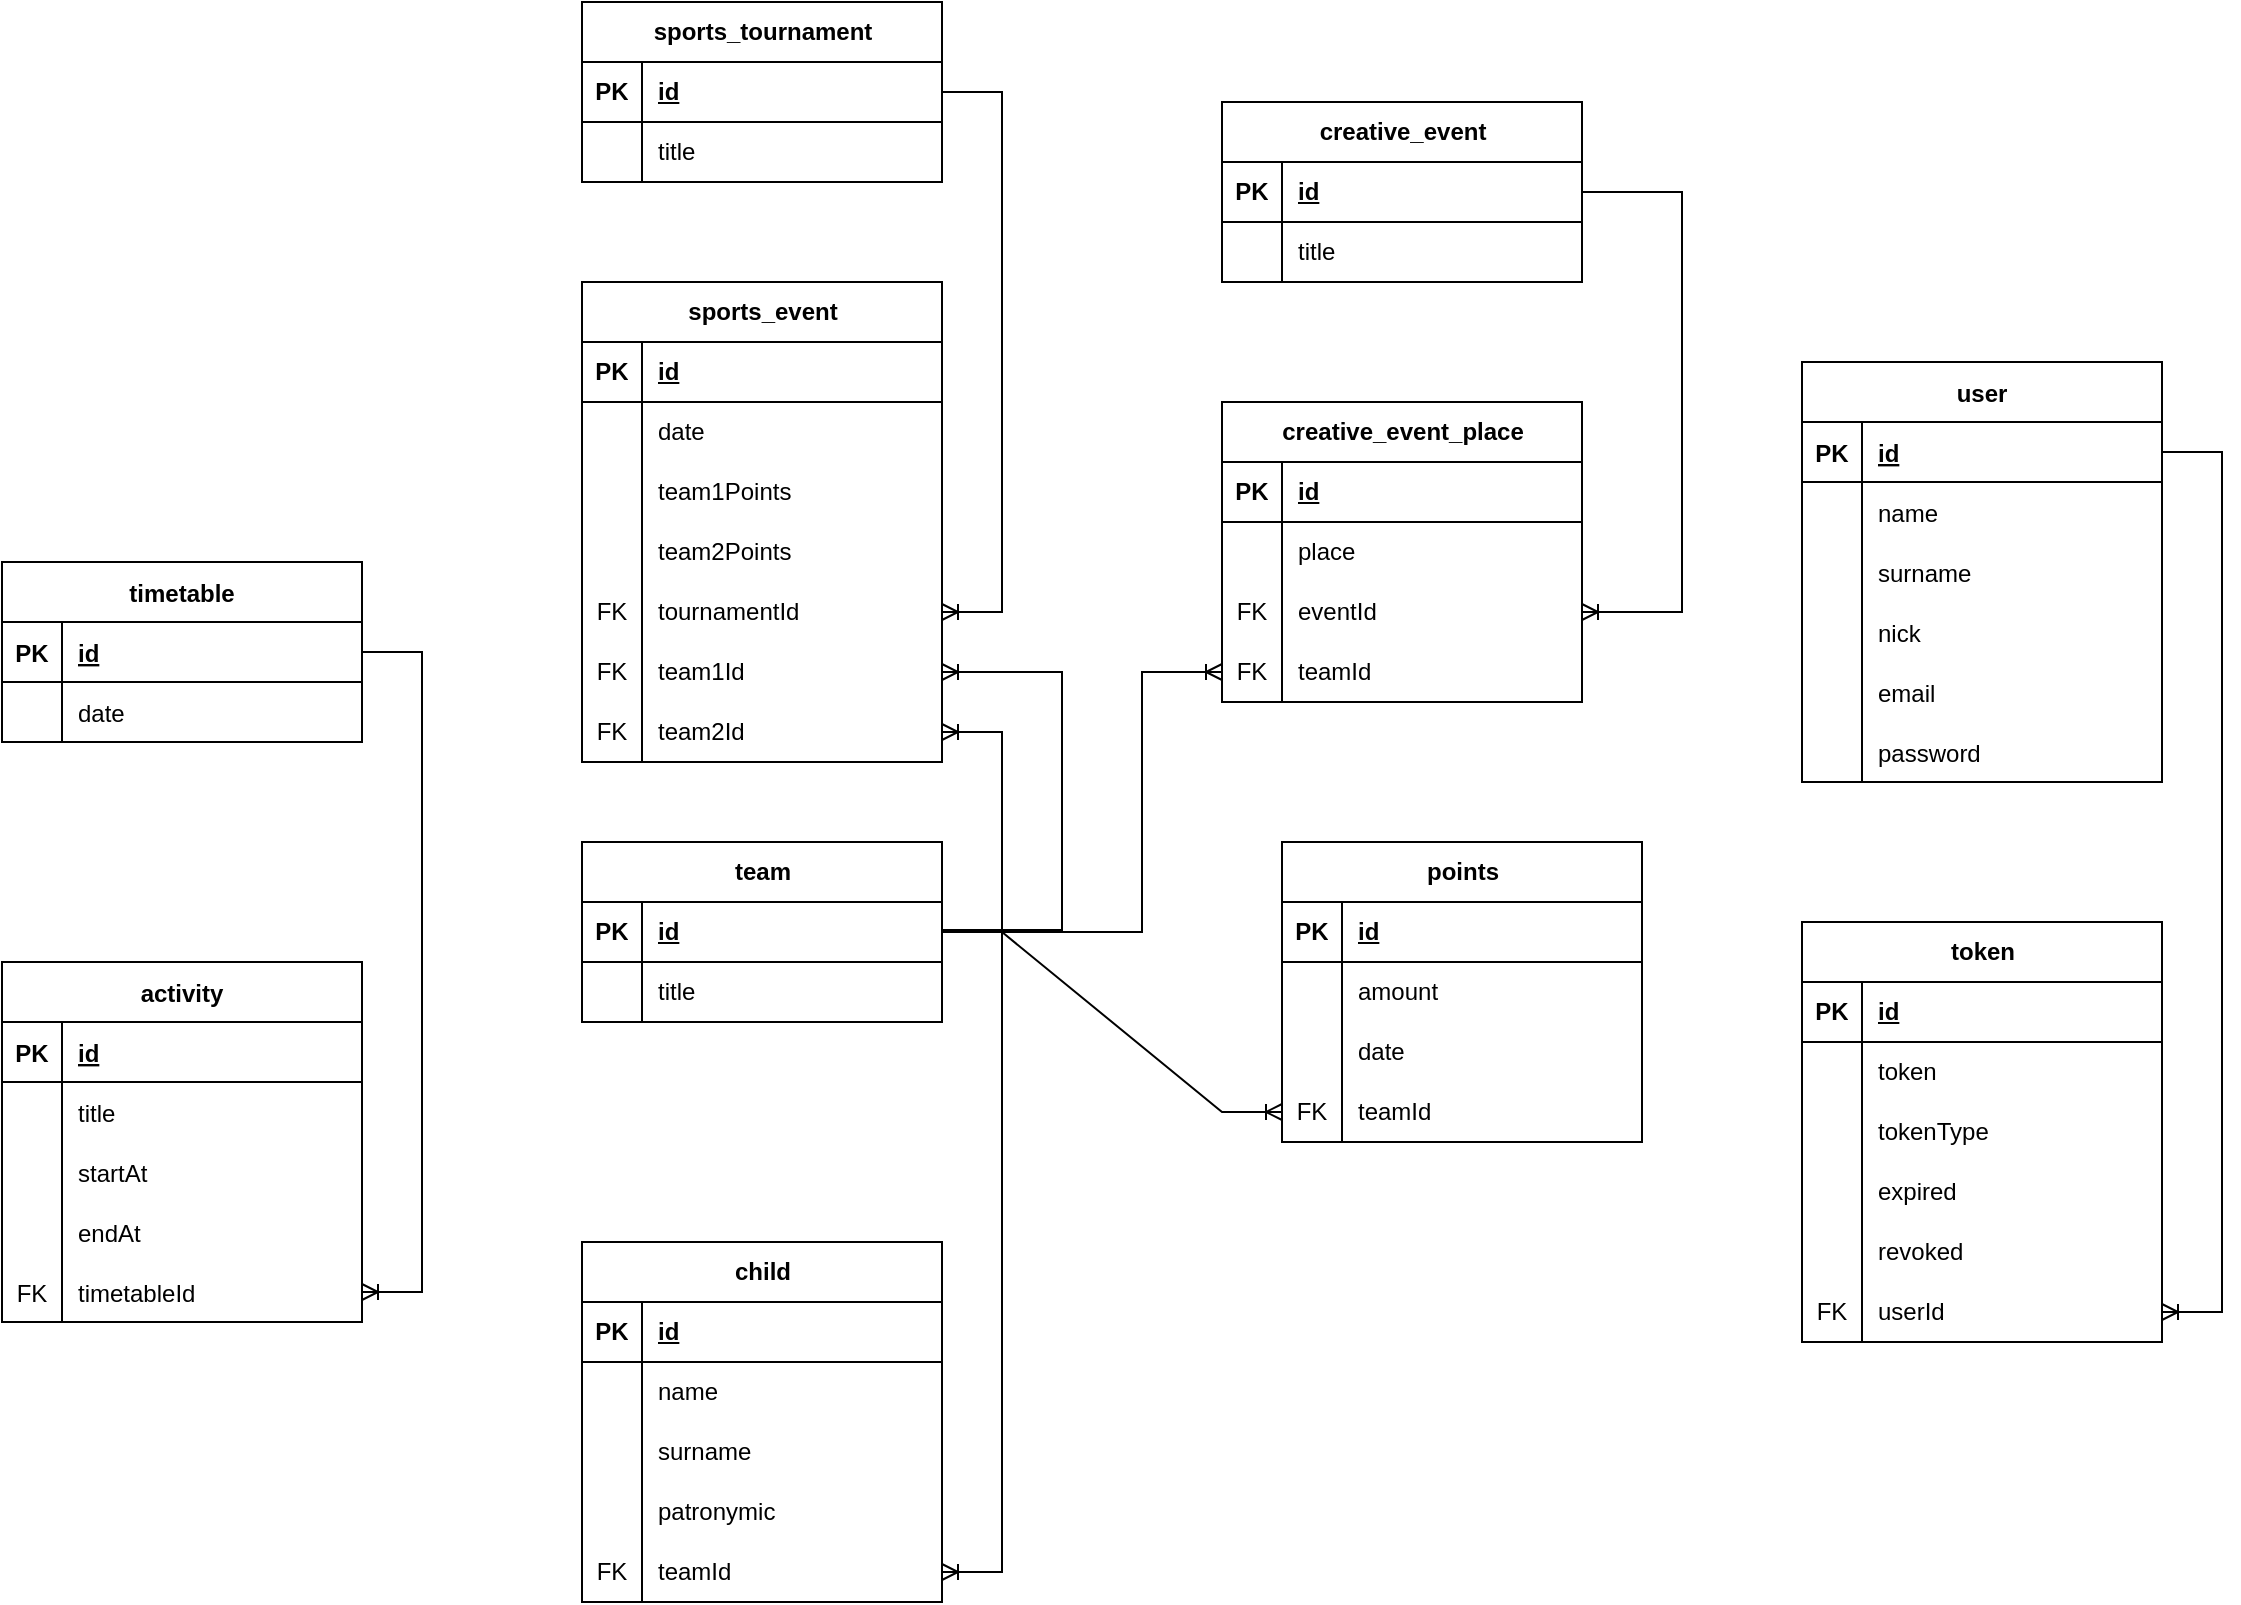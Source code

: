 <mxfile version="21.3.2" type="device">
  <diagram id="0ExHNWVUS_wDWCl89bjU" name="Страница 1">
    <mxGraphModel dx="842" dy="828" grid="0" gridSize="10" guides="1" tooltips="1" connect="1" arrows="1" fold="1" page="0" pageScale="1" pageWidth="827" pageHeight="1169" math="0" shadow="0">
      <root>
        <mxCell id="0" />
        <mxCell id="1" parent="0" />
        <mxCell id="kuHsHtAnMm13nHqgf8xJ-8" value="timetable" style="shape=table;startSize=30;container=1;collapsible=1;childLayout=tableLayout;fixedRows=1;rowLines=0;fontStyle=1;align=center;resizeLast=1;" parent="1" vertex="1">
          <mxGeometry x="350" y="100" width="180" height="90" as="geometry">
            <mxRectangle x="240" y="240" width="65" height="30" as="alternateBounds" />
          </mxGeometry>
        </mxCell>
        <mxCell id="kuHsHtAnMm13nHqgf8xJ-9" value="" style="shape=tableRow;horizontal=0;startSize=0;swimlaneHead=0;swimlaneBody=0;fillColor=none;collapsible=0;dropTarget=0;points=[[0,0.5],[1,0.5]];portConstraint=eastwest;top=0;left=0;right=0;bottom=1;" parent="kuHsHtAnMm13nHqgf8xJ-8" vertex="1">
          <mxGeometry y="30" width="180" height="30" as="geometry" />
        </mxCell>
        <mxCell id="kuHsHtAnMm13nHqgf8xJ-10" value="PK" style="shape=partialRectangle;connectable=0;fillColor=none;top=0;left=0;bottom=0;right=0;fontStyle=1;overflow=hidden;" parent="kuHsHtAnMm13nHqgf8xJ-9" vertex="1">
          <mxGeometry width="30" height="30" as="geometry">
            <mxRectangle width="30" height="30" as="alternateBounds" />
          </mxGeometry>
        </mxCell>
        <mxCell id="kuHsHtAnMm13nHqgf8xJ-11" value="id" style="shape=partialRectangle;connectable=0;fillColor=none;top=0;left=0;bottom=0;right=0;align=left;spacingLeft=6;fontStyle=5;overflow=hidden;" parent="kuHsHtAnMm13nHqgf8xJ-9" vertex="1">
          <mxGeometry x="30" width="150" height="30" as="geometry">
            <mxRectangle width="150" height="30" as="alternateBounds" />
          </mxGeometry>
        </mxCell>
        <mxCell id="kuHsHtAnMm13nHqgf8xJ-12" value="" style="shape=tableRow;horizontal=0;startSize=0;swimlaneHead=0;swimlaneBody=0;fillColor=none;collapsible=0;dropTarget=0;points=[[0,0.5],[1,0.5]];portConstraint=eastwest;top=0;left=0;right=0;bottom=0;" parent="kuHsHtAnMm13nHqgf8xJ-8" vertex="1">
          <mxGeometry y="60" width="180" height="30" as="geometry" />
        </mxCell>
        <mxCell id="kuHsHtAnMm13nHqgf8xJ-13" value="" style="shape=partialRectangle;connectable=0;fillColor=none;top=0;left=0;bottom=0;right=0;editable=1;overflow=hidden;" parent="kuHsHtAnMm13nHqgf8xJ-12" vertex="1">
          <mxGeometry width="30" height="30" as="geometry">
            <mxRectangle width="30" height="30" as="alternateBounds" />
          </mxGeometry>
        </mxCell>
        <mxCell id="kuHsHtAnMm13nHqgf8xJ-14" value="date" style="shape=partialRectangle;connectable=0;fillColor=none;top=0;left=0;bottom=0;right=0;align=left;spacingLeft=6;overflow=hidden;" parent="kuHsHtAnMm13nHqgf8xJ-12" vertex="1">
          <mxGeometry x="30" width="150" height="30" as="geometry">
            <mxRectangle width="150" height="30" as="alternateBounds" />
          </mxGeometry>
        </mxCell>
        <mxCell id="kuHsHtAnMm13nHqgf8xJ-21" value="activity" style="shape=table;startSize=30;container=1;collapsible=1;childLayout=tableLayout;fixedRows=1;rowLines=0;fontStyle=1;align=center;resizeLast=1;" parent="1" vertex="1">
          <mxGeometry x="350" y="300" width="180" height="180" as="geometry">
            <mxRectangle x="240" y="440" width="80" height="30" as="alternateBounds" />
          </mxGeometry>
        </mxCell>
        <mxCell id="kuHsHtAnMm13nHqgf8xJ-22" value="" style="shape=tableRow;horizontal=0;startSize=0;swimlaneHead=0;swimlaneBody=0;fillColor=none;collapsible=0;dropTarget=0;points=[[0,0.5],[1,0.5]];portConstraint=eastwest;top=0;left=0;right=0;bottom=1;" parent="kuHsHtAnMm13nHqgf8xJ-21" vertex="1">
          <mxGeometry y="30" width="180" height="30" as="geometry" />
        </mxCell>
        <mxCell id="kuHsHtAnMm13nHqgf8xJ-23" value="PK" style="shape=partialRectangle;connectable=0;fillColor=none;top=0;left=0;bottom=0;right=0;fontStyle=1;overflow=hidden;" parent="kuHsHtAnMm13nHqgf8xJ-22" vertex="1">
          <mxGeometry width="30" height="30" as="geometry">
            <mxRectangle width="30" height="30" as="alternateBounds" />
          </mxGeometry>
        </mxCell>
        <mxCell id="kuHsHtAnMm13nHqgf8xJ-24" value="id" style="shape=partialRectangle;connectable=0;fillColor=none;top=0;left=0;bottom=0;right=0;align=left;spacingLeft=6;fontStyle=5;overflow=hidden;" parent="kuHsHtAnMm13nHqgf8xJ-22" vertex="1">
          <mxGeometry x="30" width="150" height="30" as="geometry">
            <mxRectangle width="150" height="30" as="alternateBounds" />
          </mxGeometry>
        </mxCell>
        <mxCell id="kuHsHtAnMm13nHqgf8xJ-25" value="" style="shape=tableRow;horizontal=0;startSize=0;swimlaneHead=0;swimlaneBody=0;fillColor=none;collapsible=0;dropTarget=0;points=[[0,0.5],[1,0.5]];portConstraint=eastwest;top=0;left=0;right=0;bottom=0;" parent="kuHsHtAnMm13nHqgf8xJ-21" vertex="1">
          <mxGeometry y="60" width="180" height="30" as="geometry" />
        </mxCell>
        <mxCell id="kuHsHtAnMm13nHqgf8xJ-26" value="" style="shape=partialRectangle;connectable=0;fillColor=none;top=0;left=0;bottom=0;right=0;editable=1;overflow=hidden;" parent="kuHsHtAnMm13nHqgf8xJ-25" vertex="1">
          <mxGeometry width="30" height="30" as="geometry">
            <mxRectangle width="30" height="30" as="alternateBounds" />
          </mxGeometry>
        </mxCell>
        <mxCell id="kuHsHtAnMm13nHqgf8xJ-27" value="title" style="shape=partialRectangle;connectable=0;fillColor=none;top=0;left=0;bottom=0;right=0;align=left;spacingLeft=6;overflow=hidden;" parent="kuHsHtAnMm13nHqgf8xJ-25" vertex="1">
          <mxGeometry x="30" width="150" height="30" as="geometry">
            <mxRectangle width="150" height="30" as="alternateBounds" />
          </mxGeometry>
        </mxCell>
        <mxCell id="kuHsHtAnMm13nHqgf8xJ-28" value="" style="shape=tableRow;horizontal=0;startSize=0;swimlaneHead=0;swimlaneBody=0;fillColor=none;collapsible=0;dropTarget=0;points=[[0,0.5],[1,0.5]];portConstraint=eastwest;top=0;left=0;right=0;bottom=0;" parent="kuHsHtAnMm13nHqgf8xJ-21" vertex="1">
          <mxGeometry y="90" width="180" height="30" as="geometry" />
        </mxCell>
        <mxCell id="kuHsHtAnMm13nHqgf8xJ-29" value="" style="shape=partialRectangle;connectable=0;fillColor=none;top=0;left=0;bottom=0;right=0;editable=1;overflow=hidden;" parent="kuHsHtAnMm13nHqgf8xJ-28" vertex="1">
          <mxGeometry width="30" height="30" as="geometry">
            <mxRectangle width="30" height="30" as="alternateBounds" />
          </mxGeometry>
        </mxCell>
        <mxCell id="kuHsHtAnMm13nHqgf8xJ-30" value="startAt" style="shape=partialRectangle;connectable=0;fillColor=none;top=0;left=0;bottom=0;right=0;align=left;spacingLeft=6;overflow=hidden;" parent="kuHsHtAnMm13nHqgf8xJ-28" vertex="1">
          <mxGeometry x="30" width="150" height="30" as="geometry">
            <mxRectangle width="150" height="30" as="alternateBounds" />
          </mxGeometry>
        </mxCell>
        <mxCell id="kuHsHtAnMm13nHqgf8xJ-31" value="" style="shape=tableRow;horizontal=0;startSize=0;swimlaneHead=0;swimlaneBody=0;fillColor=none;collapsible=0;dropTarget=0;points=[[0,0.5],[1,0.5]];portConstraint=eastwest;top=0;left=0;right=0;bottom=0;" parent="kuHsHtAnMm13nHqgf8xJ-21" vertex="1">
          <mxGeometry y="120" width="180" height="30" as="geometry" />
        </mxCell>
        <mxCell id="kuHsHtAnMm13nHqgf8xJ-32" value="" style="shape=partialRectangle;connectable=0;fillColor=none;top=0;left=0;bottom=0;right=0;editable=1;overflow=hidden;" parent="kuHsHtAnMm13nHqgf8xJ-31" vertex="1">
          <mxGeometry width="30" height="30" as="geometry">
            <mxRectangle width="30" height="30" as="alternateBounds" />
          </mxGeometry>
        </mxCell>
        <mxCell id="kuHsHtAnMm13nHqgf8xJ-33" value="endAt" style="shape=partialRectangle;connectable=0;fillColor=none;top=0;left=0;bottom=0;right=0;align=left;spacingLeft=6;overflow=hidden;" parent="kuHsHtAnMm13nHqgf8xJ-31" vertex="1">
          <mxGeometry x="30" width="150" height="30" as="geometry">
            <mxRectangle width="150" height="30" as="alternateBounds" />
          </mxGeometry>
        </mxCell>
        <mxCell id="kuHsHtAnMm13nHqgf8xJ-64" style="shape=tableRow;horizontal=0;startSize=0;swimlaneHead=0;swimlaneBody=0;fillColor=none;collapsible=0;dropTarget=0;points=[[0,0.5],[1,0.5]];portConstraint=eastwest;top=0;left=0;right=0;bottom=0;" parent="kuHsHtAnMm13nHqgf8xJ-21" vertex="1">
          <mxGeometry y="150" width="180" height="30" as="geometry" />
        </mxCell>
        <mxCell id="kuHsHtAnMm13nHqgf8xJ-65" value="FK" style="shape=partialRectangle;connectable=0;fillColor=none;top=0;left=0;bottom=0;right=0;editable=1;overflow=hidden;" parent="kuHsHtAnMm13nHqgf8xJ-64" vertex="1">
          <mxGeometry width="30" height="30" as="geometry">
            <mxRectangle width="30" height="30" as="alternateBounds" />
          </mxGeometry>
        </mxCell>
        <mxCell id="kuHsHtAnMm13nHqgf8xJ-66" value="timetableId" style="shape=partialRectangle;connectable=0;fillColor=none;top=0;left=0;bottom=0;right=0;align=left;spacingLeft=6;overflow=hidden;" parent="kuHsHtAnMm13nHqgf8xJ-64" vertex="1">
          <mxGeometry x="30" width="150" height="30" as="geometry">
            <mxRectangle width="150" height="30" as="alternateBounds" />
          </mxGeometry>
        </mxCell>
        <mxCell id="kuHsHtAnMm13nHqgf8xJ-67" value="" style="edgeStyle=entityRelationEdgeStyle;fontSize=12;html=1;endArrow=ERoneToMany;rounded=0;exitX=1;exitY=0.5;exitDx=0;exitDy=0;entryX=1;entryY=0.5;entryDx=0;entryDy=0;" parent="1" source="kuHsHtAnMm13nHqgf8xJ-9" target="kuHsHtAnMm13nHqgf8xJ-64" edge="1">
          <mxGeometry width="100" height="100" relative="1" as="geometry">
            <mxPoint x="300" y="320" as="sourcePoint" />
            <mxPoint x="400" y="220" as="targetPoint" />
          </mxGeometry>
        </mxCell>
        <mxCell id="lYT9mpoPkpNZaXAD3Ohr-1" value="team" style="shape=table;startSize=30;container=1;collapsible=1;childLayout=tableLayout;fixedRows=1;rowLines=0;fontStyle=1;align=center;resizeLast=1;html=1;" parent="1" vertex="1">
          <mxGeometry x="640" y="240" width="180" height="90" as="geometry" />
        </mxCell>
        <mxCell id="lYT9mpoPkpNZaXAD3Ohr-2" value="" style="shape=tableRow;horizontal=0;startSize=0;swimlaneHead=0;swimlaneBody=0;fillColor=none;collapsible=0;dropTarget=0;points=[[0,0.5],[1,0.5]];portConstraint=eastwest;top=0;left=0;right=0;bottom=1;" parent="lYT9mpoPkpNZaXAD3Ohr-1" vertex="1">
          <mxGeometry y="30" width="180" height="30" as="geometry" />
        </mxCell>
        <mxCell id="lYT9mpoPkpNZaXAD3Ohr-3" value="PK" style="shape=partialRectangle;connectable=0;fillColor=none;top=0;left=0;bottom=0;right=0;fontStyle=1;overflow=hidden;whiteSpace=wrap;html=1;" parent="lYT9mpoPkpNZaXAD3Ohr-2" vertex="1">
          <mxGeometry width="30" height="30" as="geometry">
            <mxRectangle width="30" height="30" as="alternateBounds" />
          </mxGeometry>
        </mxCell>
        <mxCell id="lYT9mpoPkpNZaXAD3Ohr-4" value="id" style="shape=partialRectangle;connectable=0;fillColor=none;top=0;left=0;bottom=0;right=0;align=left;spacingLeft=6;fontStyle=5;overflow=hidden;whiteSpace=wrap;html=1;" parent="lYT9mpoPkpNZaXAD3Ohr-2" vertex="1">
          <mxGeometry x="30" width="150" height="30" as="geometry">
            <mxRectangle width="150" height="30" as="alternateBounds" />
          </mxGeometry>
        </mxCell>
        <mxCell id="lYT9mpoPkpNZaXAD3Ohr-5" value="" style="shape=tableRow;horizontal=0;startSize=0;swimlaneHead=0;swimlaneBody=0;fillColor=none;collapsible=0;dropTarget=0;points=[[0,0.5],[1,0.5]];portConstraint=eastwest;top=0;left=0;right=0;bottom=0;" parent="lYT9mpoPkpNZaXAD3Ohr-1" vertex="1">
          <mxGeometry y="60" width="180" height="30" as="geometry" />
        </mxCell>
        <mxCell id="lYT9mpoPkpNZaXAD3Ohr-6" value="" style="shape=partialRectangle;connectable=0;fillColor=none;top=0;left=0;bottom=0;right=0;editable=1;overflow=hidden;whiteSpace=wrap;html=1;" parent="lYT9mpoPkpNZaXAD3Ohr-5" vertex="1">
          <mxGeometry width="30" height="30" as="geometry">
            <mxRectangle width="30" height="30" as="alternateBounds" />
          </mxGeometry>
        </mxCell>
        <mxCell id="lYT9mpoPkpNZaXAD3Ohr-7" value="title" style="shape=partialRectangle;connectable=0;fillColor=none;top=0;left=0;bottom=0;right=0;align=left;spacingLeft=6;overflow=hidden;whiteSpace=wrap;html=1;" parent="lYT9mpoPkpNZaXAD3Ohr-5" vertex="1">
          <mxGeometry x="30" width="150" height="30" as="geometry">
            <mxRectangle width="150" height="30" as="alternateBounds" />
          </mxGeometry>
        </mxCell>
        <mxCell id="lYT9mpoPkpNZaXAD3Ohr-14" value="child" style="shape=table;startSize=30;container=1;collapsible=1;childLayout=tableLayout;fixedRows=1;rowLines=0;fontStyle=1;align=center;resizeLast=1;html=1;" parent="1" vertex="1">
          <mxGeometry x="640" y="440" width="180" height="180" as="geometry">
            <mxRectangle x="640" y="440" width="70" height="30" as="alternateBounds" />
          </mxGeometry>
        </mxCell>
        <mxCell id="lYT9mpoPkpNZaXAD3Ohr-15" value="" style="shape=tableRow;horizontal=0;startSize=0;swimlaneHead=0;swimlaneBody=0;fillColor=none;collapsible=0;dropTarget=0;points=[[0,0.5],[1,0.5]];portConstraint=eastwest;top=0;left=0;right=0;bottom=1;" parent="lYT9mpoPkpNZaXAD3Ohr-14" vertex="1">
          <mxGeometry y="30" width="180" height="30" as="geometry" />
        </mxCell>
        <mxCell id="lYT9mpoPkpNZaXAD3Ohr-16" value="PK" style="shape=partialRectangle;connectable=0;fillColor=none;top=0;left=0;bottom=0;right=0;fontStyle=1;overflow=hidden;whiteSpace=wrap;html=1;" parent="lYT9mpoPkpNZaXAD3Ohr-15" vertex="1">
          <mxGeometry width="30" height="30" as="geometry">
            <mxRectangle width="30" height="30" as="alternateBounds" />
          </mxGeometry>
        </mxCell>
        <mxCell id="lYT9mpoPkpNZaXAD3Ohr-17" value="id" style="shape=partialRectangle;connectable=0;fillColor=none;top=0;left=0;bottom=0;right=0;align=left;spacingLeft=6;fontStyle=5;overflow=hidden;whiteSpace=wrap;html=1;" parent="lYT9mpoPkpNZaXAD3Ohr-15" vertex="1">
          <mxGeometry x="30" width="150" height="30" as="geometry">
            <mxRectangle width="150" height="30" as="alternateBounds" />
          </mxGeometry>
        </mxCell>
        <mxCell id="lYT9mpoPkpNZaXAD3Ohr-18" value="" style="shape=tableRow;horizontal=0;startSize=0;swimlaneHead=0;swimlaneBody=0;fillColor=none;collapsible=0;dropTarget=0;points=[[0,0.5],[1,0.5]];portConstraint=eastwest;top=0;left=0;right=0;bottom=0;" parent="lYT9mpoPkpNZaXAD3Ohr-14" vertex="1">
          <mxGeometry y="60" width="180" height="30" as="geometry" />
        </mxCell>
        <mxCell id="lYT9mpoPkpNZaXAD3Ohr-19" value="" style="shape=partialRectangle;connectable=0;fillColor=none;top=0;left=0;bottom=0;right=0;editable=1;overflow=hidden;whiteSpace=wrap;html=1;" parent="lYT9mpoPkpNZaXAD3Ohr-18" vertex="1">
          <mxGeometry width="30" height="30" as="geometry">
            <mxRectangle width="30" height="30" as="alternateBounds" />
          </mxGeometry>
        </mxCell>
        <mxCell id="lYT9mpoPkpNZaXAD3Ohr-20" value="name" style="shape=partialRectangle;connectable=0;fillColor=none;top=0;left=0;bottom=0;right=0;align=left;spacingLeft=6;overflow=hidden;whiteSpace=wrap;html=1;" parent="lYT9mpoPkpNZaXAD3Ohr-18" vertex="1">
          <mxGeometry x="30" width="150" height="30" as="geometry">
            <mxRectangle width="150" height="30" as="alternateBounds" />
          </mxGeometry>
        </mxCell>
        <mxCell id="lYT9mpoPkpNZaXAD3Ohr-21" value="" style="shape=tableRow;horizontal=0;startSize=0;swimlaneHead=0;swimlaneBody=0;fillColor=none;collapsible=0;dropTarget=0;points=[[0,0.5],[1,0.5]];portConstraint=eastwest;top=0;left=0;right=0;bottom=0;" parent="lYT9mpoPkpNZaXAD3Ohr-14" vertex="1">
          <mxGeometry y="90" width="180" height="30" as="geometry" />
        </mxCell>
        <mxCell id="lYT9mpoPkpNZaXAD3Ohr-22" value="" style="shape=partialRectangle;connectable=0;fillColor=none;top=0;left=0;bottom=0;right=0;editable=1;overflow=hidden;whiteSpace=wrap;html=1;" parent="lYT9mpoPkpNZaXAD3Ohr-21" vertex="1">
          <mxGeometry width="30" height="30" as="geometry">
            <mxRectangle width="30" height="30" as="alternateBounds" />
          </mxGeometry>
        </mxCell>
        <mxCell id="lYT9mpoPkpNZaXAD3Ohr-23" value="surname" style="shape=partialRectangle;connectable=0;fillColor=none;top=0;left=0;bottom=0;right=0;align=left;spacingLeft=6;overflow=hidden;whiteSpace=wrap;html=1;" parent="lYT9mpoPkpNZaXAD3Ohr-21" vertex="1">
          <mxGeometry x="30" width="150" height="30" as="geometry">
            <mxRectangle width="150" height="30" as="alternateBounds" />
          </mxGeometry>
        </mxCell>
        <mxCell id="lYT9mpoPkpNZaXAD3Ohr-24" value="" style="shape=tableRow;horizontal=0;startSize=0;swimlaneHead=0;swimlaneBody=0;fillColor=none;collapsible=0;dropTarget=0;points=[[0,0.5],[1,0.5]];portConstraint=eastwest;top=0;left=0;right=0;bottom=0;" parent="lYT9mpoPkpNZaXAD3Ohr-14" vertex="1">
          <mxGeometry y="120" width="180" height="30" as="geometry" />
        </mxCell>
        <mxCell id="lYT9mpoPkpNZaXAD3Ohr-25" value="" style="shape=partialRectangle;connectable=0;fillColor=none;top=0;left=0;bottom=0;right=0;editable=1;overflow=hidden;whiteSpace=wrap;html=1;" parent="lYT9mpoPkpNZaXAD3Ohr-24" vertex="1">
          <mxGeometry width="30" height="30" as="geometry">
            <mxRectangle width="30" height="30" as="alternateBounds" />
          </mxGeometry>
        </mxCell>
        <mxCell id="lYT9mpoPkpNZaXAD3Ohr-26" value="patronymic" style="shape=partialRectangle;connectable=0;fillColor=none;top=0;left=0;bottom=0;right=0;align=left;spacingLeft=6;overflow=hidden;whiteSpace=wrap;html=1;" parent="lYT9mpoPkpNZaXAD3Ohr-24" vertex="1">
          <mxGeometry x="30" width="150" height="30" as="geometry">
            <mxRectangle width="150" height="30" as="alternateBounds" />
          </mxGeometry>
        </mxCell>
        <mxCell id="lYT9mpoPkpNZaXAD3Ohr-27" style="shape=tableRow;horizontal=0;startSize=0;swimlaneHead=0;swimlaneBody=0;fillColor=none;collapsible=0;dropTarget=0;points=[[0,0.5],[1,0.5]];portConstraint=eastwest;top=0;left=0;right=0;bottom=0;" parent="lYT9mpoPkpNZaXAD3Ohr-14" vertex="1">
          <mxGeometry y="150" width="180" height="30" as="geometry" />
        </mxCell>
        <mxCell id="lYT9mpoPkpNZaXAD3Ohr-28" value="FK" style="shape=partialRectangle;connectable=0;fillColor=none;top=0;left=0;bottom=0;right=0;editable=1;overflow=hidden;whiteSpace=wrap;html=1;" parent="lYT9mpoPkpNZaXAD3Ohr-27" vertex="1">
          <mxGeometry width="30" height="30" as="geometry">
            <mxRectangle width="30" height="30" as="alternateBounds" />
          </mxGeometry>
        </mxCell>
        <mxCell id="lYT9mpoPkpNZaXAD3Ohr-29" value="teamId" style="shape=partialRectangle;connectable=0;fillColor=none;top=0;left=0;bottom=0;right=0;align=left;spacingLeft=6;overflow=hidden;whiteSpace=wrap;html=1;" parent="lYT9mpoPkpNZaXAD3Ohr-27" vertex="1">
          <mxGeometry x="30" width="150" height="30" as="geometry">
            <mxRectangle width="150" height="30" as="alternateBounds" />
          </mxGeometry>
        </mxCell>
        <mxCell id="lYT9mpoPkpNZaXAD3Ohr-33" value="" style="edgeStyle=entityRelationEdgeStyle;fontSize=12;html=1;endArrow=ERoneToMany;rounded=0;exitX=1;exitY=0.5;exitDx=0;exitDy=0;entryX=1;entryY=0.5;entryDx=0;entryDy=0;" parent="1" source="lYT9mpoPkpNZaXAD3Ohr-2" target="lYT9mpoPkpNZaXAD3Ohr-27" edge="1">
          <mxGeometry width="100" height="100" relative="1" as="geometry">
            <mxPoint x="600" y="550" as="sourcePoint" />
            <mxPoint x="700" y="450" as="targetPoint" />
          </mxGeometry>
        </mxCell>
        <mxCell id="5PknJhZDkUpWkgRjFFBZ-1" value="user" style="shape=table;startSize=30;container=1;collapsible=1;childLayout=tableLayout;fixedRows=1;rowLines=0;fontStyle=1;align=center;resizeLast=1;" parent="1" vertex="1">
          <mxGeometry x="1250" width="180" height="210" as="geometry">
            <mxRectangle x="240" y="240" width="65" height="30" as="alternateBounds" />
          </mxGeometry>
        </mxCell>
        <mxCell id="5PknJhZDkUpWkgRjFFBZ-2" value="" style="shape=tableRow;horizontal=0;startSize=0;swimlaneHead=0;swimlaneBody=0;fillColor=none;collapsible=0;dropTarget=0;points=[[0,0.5],[1,0.5]];portConstraint=eastwest;top=0;left=0;right=0;bottom=1;" parent="5PknJhZDkUpWkgRjFFBZ-1" vertex="1">
          <mxGeometry y="30" width="180" height="30" as="geometry" />
        </mxCell>
        <mxCell id="5PknJhZDkUpWkgRjFFBZ-3" value="PK" style="shape=partialRectangle;connectable=0;fillColor=none;top=0;left=0;bottom=0;right=0;fontStyle=1;overflow=hidden;" parent="5PknJhZDkUpWkgRjFFBZ-2" vertex="1">
          <mxGeometry width="30" height="30" as="geometry">
            <mxRectangle width="30" height="30" as="alternateBounds" />
          </mxGeometry>
        </mxCell>
        <mxCell id="5PknJhZDkUpWkgRjFFBZ-4" value="id" style="shape=partialRectangle;connectable=0;fillColor=none;top=0;left=0;bottom=0;right=0;align=left;spacingLeft=6;fontStyle=5;overflow=hidden;" parent="5PknJhZDkUpWkgRjFFBZ-2" vertex="1">
          <mxGeometry x="30" width="150" height="30" as="geometry">
            <mxRectangle width="150" height="30" as="alternateBounds" />
          </mxGeometry>
        </mxCell>
        <mxCell id="5PknJhZDkUpWkgRjFFBZ-5" value="" style="shape=tableRow;horizontal=0;startSize=0;swimlaneHead=0;swimlaneBody=0;fillColor=none;collapsible=0;dropTarget=0;points=[[0,0.5],[1,0.5]];portConstraint=eastwest;top=0;left=0;right=0;bottom=0;" parent="5PknJhZDkUpWkgRjFFBZ-1" vertex="1">
          <mxGeometry y="60" width="180" height="30" as="geometry" />
        </mxCell>
        <mxCell id="5PknJhZDkUpWkgRjFFBZ-6" value="" style="shape=partialRectangle;connectable=0;fillColor=none;top=0;left=0;bottom=0;right=0;editable=1;overflow=hidden;" parent="5PknJhZDkUpWkgRjFFBZ-5" vertex="1">
          <mxGeometry width="30" height="30" as="geometry">
            <mxRectangle width="30" height="30" as="alternateBounds" />
          </mxGeometry>
        </mxCell>
        <mxCell id="5PknJhZDkUpWkgRjFFBZ-7" value="name" style="shape=partialRectangle;connectable=0;fillColor=none;top=0;left=0;bottom=0;right=0;align=left;spacingLeft=6;overflow=hidden;" parent="5PknJhZDkUpWkgRjFFBZ-5" vertex="1">
          <mxGeometry x="30" width="150" height="30" as="geometry">
            <mxRectangle width="150" height="30" as="alternateBounds" />
          </mxGeometry>
        </mxCell>
        <mxCell id="5PknJhZDkUpWkgRjFFBZ-8" style="shape=tableRow;horizontal=0;startSize=0;swimlaneHead=0;swimlaneBody=0;fillColor=none;collapsible=0;dropTarget=0;points=[[0,0.5],[1,0.5]];portConstraint=eastwest;top=0;left=0;right=0;bottom=0;" parent="5PknJhZDkUpWkgRjFFBZ-1" vertex="1">
          <mxGeometry y="90" width="180" height="30" as="geometry" />
        </mxCell>
        <mxCell id="5PknJhZDkUpWkgRjFFBZ-9" style="shape=partialRectangle;connectable=0;fillColor=none;top=0;left=0;bottom=0;right=0;editable=1;overflow=hidden;" parent="5PknJhZDkUpWkgRjFFBZ-8" vertex="1">
          <mxGeometry width="30" height="30" as="geometry">
            <mxRectangle width="30" height="30" as="alternateBounds" />
          </mxGeometry>
        </mxCell>
        <mxCell id="5PknJhZDkUpWkgRjFFBZ-10" value="surname" style="shape=partialRectangle;connectable=0;fillColor=none;top=0;left=0;bottom=0;right=0;align=left;spacingLeft=6;overflow=hidden;" parent="5PknJhZDkUpWkgRjFFBZ-8" vertex="1">
          <mxGeometry x="30" width="150" height="30" as="geometry">
            <mxRectangle width="150" height="30" as="alternateBounds" />
          </mxGeometry>
        </mxCell>
        <mxCell id="5PknJhZDkUpWkgRjFFBZ-11" style="shape=tableRow;horizontal=0;startSize=0;swimlaneHead=0;swimlaneBody=0;fillColor=none;collapsible=0;dropTarget=0;points=[[0,0.5],[1,0.5]];portConstraint=eastwest;top=0;left=0;right=0;bottom=0;" parent="5PknJhZDkUpWkgRjFFBZ-1" vertex="1">
          <mxGeometry y="120" width="180" height="30" as="geometry" />
        </mxCell>
        <mxCell id="5PknJhZDkUpWkgRjFFBZ-12" style="shape=partialRectangle;connectable=0;fillColor=none;top=0;left=0;bottom=0;right=0;editable=1;overflow=hidden;" parent="5PknJhZDkUpWkgRjFFBZ-11" vertex="1">
          <mxGeometry width="30" height="30" as="geometry">
            <mxRectangle width="30" height="30" as="alternateBounds" />
          </mxGeometry>
        </mxCell>
        <mxCell id="5PknJhZDkUpWkgRjFFBZ-13" value="nick" style="shape=partialRectangle;connectable=0;fillColor=none;top=0;left=0;bottom=0;right=0;align=left;spacingLeft=6;overflow=hidden;" parent="5PknJhZDkUpWkgRjFFBZ-11" vertex="1">
          <mxGeometry x="30" width="150" height="30" as="geometry">
            <mxRectangle width="150" height="30" as="alternateBounds" />
          </mxGeometry>
        </mxCell>
        <mxCell id="5PknJhZDkUpWkgRjFFBZ-14" style="shape=tableRow;horizontal=0;startSize=0;swimlaneHead=0;swimlaneBody=0;fillColor=none;collapsible=0;dropTarget=0;points=[[0,0.5],[1,0.5]];portConstraint=eastwest;top=0;left=0;right=0;bottom=0;" parent="5PknJhZDkUpWkgRjFFBZ-1" vertex="1">
          <mxGeometry y="150" width="180" height="30" as="geometry" />
        </mxCell>
        <mxCell id="5PknJhZDkUpWkgRjFFBZ-15" style="shape=partialRectangle;connectable=0;fillColor=none;top=0;left=0;bottom=0;right=0;editable=1;overflow=hidden;" parent="5PknJhZDkUpWkgRjFFBZ-14" vertex="1">
          <mxGeometry width="30" height="30" as="geometry">
            <mxRectangle width="30" height="30" as="alternateBounds" />
          </mxGeometry>
        </mxCell>
        <mxCell id="5PknJhZDkUpWkgRjFFBZ-16" value="email" style="shape=partialRectangle;connectable=0;fillColor=none;top=0;left=0;bottom=0;right=0;align=left;spacingLeft=6;overflow=hidden;" parent="5PknJhZDkUpWkgRjFFBZ-14" vertex="1">
          <mxGeometry x="30" width="150" height="30" as="geometry">
            <mxRectangle width="150" height="30" as="alternateBounds" />
          </mxGeometry>
        </mxCell>
        <mxCell id="5PknJhZDkUpWkgRjFFBZ-17" style="shape=tableRow;horizontal=0;startSize=0;swimlaneHead=0;swimlaneBody=0;fillColor=none;collapsible=0;dropTarget=0;points=[[0,0.5],[1,0.5]];portConstraint=eastwest;top=0;left=0;right=0;bottom=0;" parent="5PknJhZDkUpWkgRjFFBZ-1" vertex="1">
          <mxGeometry y="180" width="180" height="30" as="geometry" />
        </mxCell>
        <mxCell id="5PknJhZDkUpWkgRjFFBZ-18" style="shape=partialRectangle;connectable=0;fillColor=none;top=0;left=0;bottom=0;right=0;editable=1;overflow=hidden;" parent="5PknJhZDkUpWkgRjFFBZ-17" vertex="1">
          <mxGeometry width="30" height="30" as="geometry">
            <mxRectangle width="30" height="30" as="alternateBounds" />
          </mxGeometry>
        </mxCell>
        <mxCell id="5PknJhZDkUpWkgRjFFBZ-19" value="password" style="shape=partialRectangle;connectable=0;fillColor=none;top=0;left=0;bottom=0;right=0;align=left;spacingLeft=6;overflow=hidden;" parent="5PknJhZDkUpWkgRjFFBZ-17" vertex="1">
          <mxGeometry x="30" width="150" height="30" as="geometry">
            <mxRectangle width="150" height="30" as="alternateBounds" />
          </mxGeometry>
        </mxCell>
        <mxCell id="soWKuqvDWS8pVyCnn1h3-1" value="token" style="shape=table;startSize=30;container=1;collapsible=1;childLayout=tableLayout;fixedRows=1;rowLines=0;fontStyle=1;align=center;resizeLast=1;html=1;" parent="1" vertex="1">
          <mxGeometry x="1250" y="280" width="180" height="210" as="geometry" />
        </mxCell>
        <mxCell id="soWKuqvDWS8pVyCnn1h3-2" value="" style="shape=tableRow;horizontal=0;startSize=0;swimlaneHead=0;swimlaneBody=0;fillColor=none;collapsible=0;dropTarget=0;points=[[0,0.5],[1,0.5]];portConstraint=eastwest;top=0;left=0;right=0;bottom=1;" parent="soWKuqvDWS8pVyCnn1h3-1" vertex="1">
          <mxGeometry y="30" width="180" height="30" as="geometry" />
        </mxCell>
        <mxCell id="soWKuqvDWS8pVyCnn1h3-3" value="PK" style="shape=partialRectangle;connectable=0;fillColor=none;top=0;left=0;bottom=0;right=0;fontStyle=1;overflow=hidden;whiteSpace=wrap;html=1;" parent="soWKuqvDWS8pVyCnn1h3-2" vertex="1">
          <mxGeometry width="30" height="30" as="geometry">
            <mxRectangle width="30" height="30" as="alternateBounds" />
          </mxGeometry>
        </mxCell>
        <mxCell id="soWKuqvDWS8pVyCnn1h3-4" value="id" style="shape=partialRectangle;connectable=0;fillColor=none;top=0;left=0;bottom=0;right=0;align=left;spacingLeft=6;fontStyle=5;overflow=hidden;whiteSpace=wrap;html=1;" parent="soWKuqvDWS8pVyCnn1h3-2" vertex="1">
          <mxGeometry x="30" width="150" height="30" as="geometry">
            <mxRectangle width="150" height="30" as="alternateBounds" />
          </mxGeometry>
        </mxCell>
        <mxCell id="soWKuqvDWS8pVyCnn1h3-5" value="" style="shape=tableRow;horizontal=0;startSize=0;swimlaneHead=0;swimlaneBody=0;fillColor=none;collapsible=0;dropTarget=0;points=[[0,0.5],[1,0.5]];portConstraint=eastwest;top=0;left=0;right=0;bottom=0;" parent="soWKuqvDWS8pVyCnn1h3-1" vertex="1">
          <mxGeometry y="60" width="180" height="30" as="geometry" />
        </mxCell>
        <mxCell id="soWKuqvDWS8pVyCnn1h3-6" value="" style="shape=partialRectangle;connectable=0;fillColor=none;top=0;left=0;bottom=0;right=0;editable=1;overflow=hidden;whiteSpace=wrap;html=1;" parent="soWKuqvDWS8pVyCnn1h3-5" vertex="1">
          <mxGeometry width="30" height="30" as="geometry">
            <mxRectangle width="30" height="30" as="alternateBounds" />
          </mxGeometry>
        </mxCell>
        <mxCell id="soWKuqvDWS8pVyCnn1h3-7" value="token" style="shape=partialRectangle;connectable=0;fillColor=none;top=0;left=0;bottom=0;right=0;align=left;spacingLeft=6;overflow=hidden;whiteSpace=wrap;html=1;" parent="soWKuqvDWS8pVyCnn1h3-5" vertex="1">
          <mxGeometry x="30" width="150" height="30" as="geometry">
            <mxRectangle width="150" height="30" as="alternateBounds" />
          </mxGeometry>
        </mxCell>
        <mxCell id="soWKuqvDWS8pVyCnn1h3-8" value="" style="shape=tableRow;horizontal=0;startSize=0;swimlaneHead=0;swimlaneBody=0;fillColor=none;collapsible=0;dropTarget=0;points=[[0,0.5],[1,0.5]];portConstraint=eastwest;top=0;left=0;right=0;bottom=0;" parent="soWKuqvDWS8pVyCnn1h3-1" vertex="1">
          <mxGeometry y="90" width="180" height="30" as="geometry" />
        </mxCell>
        <mxCell id="soWKuqvDWS8pVyCnn1h3-9" value="" style="shape=partialRectangle;connectable=0;fillColor=none;top=0;left=0;bottom=0;right=0;editable=1;overflow=hidden;whiteSpace=wrap;html=1;" parent="soWKuqvDWS8pVyCnn1h3-8" vertex="1">
          <mxGeometry width="30" height="30" as="geometry">
            <mxRectangle width="30" height="30" as="alternateBounds" />
          </mxGeometry>
        </mxCell>
        <mxCell id="soWKuqvDWS8pVyCnn1h3-10" value="tokenType" style="shape=partialRectangle;connectable=0;fillColor=none;top=0;left=0;bottom=0;right=0;align=left;spacingLeft=6;overflow=hidden;whiteSpace=wrap;html=1;" parent="soWKuqvDWS8pVyCnn1h3-8" vertex="1">
          <mxGeometry x="30" width="150" height="30" as="geometry">
            <mxRectangle width="150" height="30" as="alternateBounds" />
          </mxGeometry>
        </mxCell>
        <mxCell id="soWKuqvDWS8pVyCnn1h3-11" value="" style="shape=tableRow;horizontal=0;startSize=0;swimlaneHead=0;swimlaneBody=0;fillColor=none;collapsible=0;dropTarget=0;points=[[0,0.5],[1,0.5]];portConstraint=eastwest;top=0;left=0;right=0;bottom=0;" parent="soWKuqvDWS8pVyCnn1h3-1" vertex="1">
          <mxGeometry y="120" width="180" height="30" as="geometry" />
        </mxCell>
        <mxCell id="soWKuqvDWS8pVyCnn1h3-12" value="" style="shape=partialRectangle;connectable=0;fillColor=none;top=0;left=0;bottom=0;right=0;editable=1;overflow=hidden;whiteSpace=wrap;html=1;" parent="soWKuqvDWS8pVyCnn1h3-11" vertex="1">
          <mxGeometry width="30" height="30" as="geometry">
            <mxRectangle width="30" height="30" as="alternateBounds" />
          </mxGeometry>
        </mxCell>
        <mxCell id="soWKuqvDWS8pVyCnn1h3-13" value="expired" style="shape=partialRectangle;connectable=0;fillColor=none;top=0;left=0;bottom=0;right=0;align=left;spacingLeft=6;overflow=hidden;whiteSpace=wrap;html=1;" parent="soWKuqvDWS8pVyCnn1h3-11" vertex="1">
          <mxGeometry x="30" width="150" height="30" as="geometry">
            <mxRectangle width="150" height="30" as="alternateBounds" />
          </mxGeometry>
        </mxCell>
        <mxCell id="soWKuqvDWS8pVyCnn1h3-14" style="shape=tableRow;horizontal=0;startSize=0;swimlaneHead=0;swimlaneBody=0;fillColor=none;collapsible=0;dropTarget=0;points=[[0,0.5],[1,0.5]];portConstraint=eastwest;top=0;left=0;right=0;bottom=0;" parent="soWKuqvDWS8pVyCnn1h3-1" vertex="1">
          <mxGeometry y="150" width="180" height="30" as="geometry" />
        </mxCell>
        <mxCell id="soWKuqvDWS8pVyCnn1h3-15" style="shape=partialRectangle;connectable=0;fillColor=none;top=0;left=0;bottom=0;right=0;editable=1;overflow=hidden;whiteSpace=wrap;html=1;" parent="soWKuqvDWS8pVyCnn1h3-14" vertex="1">
          <mxGeometry width="30" height="30" as="geometry">
            <mxRectangle width="30" height="30" as="alternateBounds" />
          </mxGeometry>
        </mxCell>
        <mxCell id="soWKuqvDWS8pVyCnn1h3-16" value="revoked" style="shape=partialRectangle;connectable=0;fillColor=none;top=0;left=0;bottom=0;right=0;align=left;spacingLeft=6;overflow=hidden;whiteSpace=wrap;html=1;" parent="soWKuqvDWS8pVyCnn1h3-14" vertex="1">
          <mxGeometry x="30" width="150" height="30" as="geometry">
            <mxRectangle width="150" height="30" as="alternateBounds" />
          </mxGeometry>
        </mxCell>
        <mxCell id="soWKuqvDWS8pVyCnn1h3-17" style="shape=tableRow;horizontal=0;startSize=0;swimlaneHead=0;swimlaneBody=0;fillColor=none;collapsible=0;dropTarget=0;points=[[0,0.5],[1,0.5]];portConstraint=eastwest;top=0;left=0;right=0;bottom=0;" parent="soWKuqvDWS8pVyCnn1h3-1" vertex="1">
          <mxGeometry y="180" width="180" height="30" as="geometry" />
        </mxCell>
        <mxCell id="soWKuqvDWS8pVyCnn1h3-18" value="FK" style="shape=partialRectangle;connectable=0;fillColor=none;top=0;left=0;bottom=0;right=0;editable=1;overflow=hidden;whiteSpace=wrap;html=1;" parent="soWKuqvDWS8pVyCnn1h3-17" vertex="1">
          <mxGeometry width="30" height="30" as="geometry">
            <mxRectangle width="30" height="30" as="alternateBounds" />
          </mxGeometry>
        </mxCell>
        <mxCell id="soWKuqvDWS8pVyCnn1h3-19" value="userId" style="shape=partialRectangle;connectable=0;fillColor=none;top=0;left=0;bottom=0;right=0;align=left;spacingLeft=6;overflow=hidden;whiteSpace=wrap;html=1;" parent="soWKuqvDWS8pVyCnn1h3-17" vertex="1">
          <mxGeometry x="30" width="150" height="30" as="geometry">
            <mxRectangle width="150" height="30" as="alternateBounds" />
          </mxGeometry>
        </mxCell>
        <mxCell id="soWKuqvDWS8pVyCnn1h3-20" value="" style="edgeStyle=entityRelationEdgeStyle;fontSize=12;html=1;endArrow=ERoneToMany;rounded=0;exitX=1;exitY=0.5;exitDx=0;exitDy=0;entryX=1;entryY=0.5;entryDx=0;entryDy=0;" parent="1" source="5PknJhZDkUpWkgRjFFBZ-2" target="soWKuqvDWS8pVyCnn1h3-17" edge="1">
          <mxGeometry width="100" height="100" relative="1" as="geometry">
            <mxPoint x="1190" y="380" as="sourcePoint" />
            <mxPoint x="1290" y="280" as="targetPoint" />
          </mxGeometry>
        </mxCell>
        <mxCell id="l-GQBXVkFhxLj1VND2os-1" value="sports_event" style="shape=table;startSize=30;container=1;collapsible=1;childLayout=tableLayout;fixedRows=1;rowLines=0;fontStyle=1;align=center;resizeLast=1;html=1;" parent="1" vertex="1">
          <mxGeometry x="640" y="-40" width="180" height="240" as="geometry" />
        </mxCell>
        <mxCell id="l-GQBXVkFhxLj1VND2os-2" value="" style="shape=tableRow;horizontal=0;startSize=0;swimlaneHead=0;swimlaneBody=0;fillColor=none;collapsible=0;dropTarget=0;points=[[0,0.5],[1,0.5]];portConstraint=eastwest;top=0;left=0;right=0;bottom=1;" parent="l-GQBXVkFhxLj1VND2os-1" vertex="1">
          <mxGeometry y="30" width="180" height="30" as="geometry" />
        </mxCell>
        <mxCell id="l-GQBXVkFhxLj1VND2os-3" value="PK" style="shape=partialRectangle;connectable=0;fillColor=none;top=0;left=0;bottom=0;right=0;fontStyle=1;overflow=hidden;whiteSpace=wrap;html=1;" parent="l-GQBXVkFhxLj1VND2os-2" vertex="1">
          <mxGeometry width="30" height="30" as="geometry">
            <mxRectangle width="30" height="30" as="alternateBounds" />
          </mxGeometry>
        </mxCell>
        <mxCell id="l-GQBXVkFhxLj1VND2os-4" value="id" style="shape=partialRectangle;connectable=0;fillColor=none;top=0;left=0;bottom=0;right=0;align=left;spacingLeft=6;fontStyle=5;overflow=hidden;whiteSpace=wrap;html=1;" parent="l-GQBXVkFhxLj1VND2os-2" vertex="1">
          <mxGeometry x="30" width="150" height="30" as="geometry">
            <mxRectangle width="150" height="30" as="alternateBounds" />
          </mxGeometry>
        </mxCell>
        <mxCell id="l-GQBXVkFhxLj1VND2os-18" style="shape=tableRow;horizontal=0;startSize=0;swimlaneHead=0;swimlaneBody=0;fillColor=none;collapsible=0;dropTarget=0;points=[[0,0.5],[1,0.5]];portConstraint=eastwest;top=0;left=0;right=0;bottom=0;" parent="l-GQBXVkFhxLj1VND2os-1" vertex="1">
          <mxGeometry y="60" width="180" height="30" as="geometry" />
        </mxCell>
        <mxCell id="l-GQBXVkFhxLj1VND2os-19" style="shape=partialRectangle;connectable=0;fillColor=none;top=0;left=0;bottom=0;right=0;editable=1;overflow=hidden;whiteSpace=wrap;html=1;" parent="l-GQBXVkFhxLj1VND2os-18" vertex="1">
          <mxGeometry width="30" height="30" as="geometry">
            <mxRectangle width="30" height="30" as="alternateBounds" />
          </mxGeometry>
        </mxCell>
        <mxCell id="l-GQBXVkFhxLj1VND2os-20" value="date" style="shape=partialRectangle;connectable=0;fillColor=none;top=0;left=0;bottom=0;right=0;align=left;spacingLeft=6;overflow=hidden;whiteSpace=wrap;html=1;" parent="l-GQBXVkFhxLj1VND2os-18" vertex="1">
          <mxGeometry x="30" width="150" height="30" as="geometry">
            <mxRectangle width="150" height="30" as="alternateBounds" />
          </mxGeometry>
        </mxCell>
        <mxCell id="l-GQBXVkFhxLj1VND2os-14" style="shape=tableRow;horizontal=0;startSize=0;swimlaneHead=0;swimlaneBody=0;fillColor=none;collapsible=0;dropTarget=0;points=[[0,0.5],[1,0.5]];portConstraint=eastwest;top=0;left=0;right=0;bottom=0;" parent="l-GQBXVkFhxLj1VND2os-1" vertex="1">
          <mxGeometry y="90" width="180" height="30" as="geometry" />
        </mxCell>
        <mxCell id="l-GQBXVkFhxLj1VND2os-15" style="shape=partialRectangle;connectable=0;fillColor=none;top=0;left=0;bottom=0;right=0;editable=1;overflow=hidden;whiteSpace=wrap;html=1;" parent="l-GQBXVkFhxLj1VND2os-14" vertex="1">
          <mxGeometry width="30" height="30" as="geometry">
            <mxRectangle width="30" height="30" as="alternateBounds" />
          </mxGeometry>
        </mxCell>
        <mxCell id="l-GQBXVkFhxLj1VND2os-16" value="team1Points" style="shape=partialRectangle;connectable=0;fillColor=none;top=0;left=0;bottom=0;right=0;align=left;spacingLeft=6;overflow=hidden;whiteSpace=wrap;html=1;" parent="l-GQBXVkFhxLj1VND2os-14" vertex="1">
          <mxGeometry x="30" width="150" height="30" as="geometry">
            <mxRectangle width="150" height="30" as="alternateBounds" />
          </mxGeometry>
        </mxCell>
        <mxCell id="l-GQBXVkFhxLj1VND2os-5" value="" style="shape=tableRow;horizontal=0;startSize=0;swimlaneHead=0;swimlaneBody=0;fillColor=none;collapsible=0;dropTarget=0;points=[[0,0.5],[1,0.5]];portConstraint=eastwest;top=0;left=0;right=0;bottom=0;" parent="l-GQBXVkFhxLj1VND2os-1" vertex="1">
          <mxGeometry y="120" width="180" height="30" as="geometry" />
        </mxCell>
        <mxCell id="l-GQBXVkFhxLj1VND2os-6" value="" style="shape=partialRectangle;connectable=0;fillColor=none;top=0;left=0;bottom=0;right=0;editable=1;overflow=hidden;whiteSpace=wrap;html=1;" parent="l-GQBXVkFhxLj1VND2os-5" vertex="1">
          <mxGeometry width="30" height="30" as="geometry">
            <mxRectangle width="30" height="30" as="alternateBounds" />
          </mxGeometry>
        </mxCell>
        <mxCell id="l-GQBXVkFhxLj1VND2os-7" value="team2Points" style="shape=partialRectangle;connectable=0;fillColor=none;top=0;left=0;bottom=0;right=0;align=left;spacingLeft=6;overflow=hidden;whiteSpace=wrap;html=1;" parent="l-GQBXVkFhxLj1VND2os-5" vertex="1">
          <mxGeometry x="30" width="150" height="30" as="geometry">
            <mxRectangle width="150" height="30" as="alternateBounds" />
          </mxGeometry>
        </mxCell>
        <mxCell id="l-GQBXVkFhxLj1VND2os-28" style="shape=tableRow;horizontal=0;startSize=0;swimlaneHead=0;swimlaneBody=0;fillColor=none;collapsible=0;dropTarget=0;points=[[0,0.5],[1,0.5]];portConstraint=eastwest;top=0;left=0;right=0;bottom=0;" parent="l-GQBXVkFhxLj1VND2os-1" vertex="1">
          <mxGeometry y="150" width="180" height="30" as="geometry" />
        </mxCell>
        <mxCell id="l-GQBXVkFhxLj1VND2os-29" value="FK" style="shape=partialRectangle;connectable=0;fillColor=none;top=0;left=0;bottom=0;right=0;editable=1;overflow=hidden;whiteSpace=wrap;html=1;" parent="l-GQBXVkFhxLj1VND2os-28" vertex="1">
          <mxGeometry width="30" height="30" as="geometry">
            <mxRectangle width="30" height="30" as="alternateBounds" />
          </mxGeometry>
        </mxCell>
        <mxCell id="l-GQBXVkFhxLj1VND2os-30" value="tournamentId" style="shape=partialRectangle;connectable=0;fillColor=none;top=0;left=0;bottom=0;right=0;align=left;spacingLeft=6;overflow=hidden;whiteSpace=wrap;html=1;" parent="l-GQBXVkFhxLj1VND2os-28" vertex="1">
          <mxGeometry x="30" width="150" height="30" as="geometry">
            <mxRectangle width="150" height="30" as="alternateBounds" />
          </mxGeometry>
        </mxCell>
        <mxCell id="l-GQBXVkFhxLj1VND2os-8" style="shape=tableRow;horizontal=0;startSize=0;swimlaneHead=0;swimlaneBody=0;fillColor=none;collapsible=0;dropTarget=0;points=[[0,0.5],[1,0.5]];portConstraint=eastwest;top=0;left=0;right=0;bottom=0;" parent="l-GQBXVkFhxLj1VND2os-1" vertex="1">
          <mxGeometry y="180" width="180" height="30" as="geometry" />
        </mxCell>
        <mxCell id="l-GQBXVkFhxLj1VND2os-9" value="FK" style="shape=partialRectangle;connectable=0;fillColor=none;top=0;left=0;bottom=0;right=0;editable=1;overflow=hidden;whiteSpace=wrap;html=1;" parent="l-GQBXVkFhxLj1VND2os-8" vertex="1">
          <mxGeometry width="30" height="30" as="geometry">
            <mxRectangle width="30" height="30" as="alternateBounds" />
          </mxGeometry>
        </mxCell>
        <mxCell id="l-GQBXVkFhxLj1VND2os-10" value="team1Id" style="shape=partialRectangle;connectable=0;fillColor=none;top=0;left=0;bottom=0;right=0;align=left;spacingLeft=6;overflow=hidden;whiteSpace=wrap;html=1;" parent="l-GQBXVkFhxLj1VND2os-8" vertex="1">
          <mxGeometry x="30" width="150" height="30" as="geometry">
            <mxRectangle width="150" height="30" as="alternateBounds" />
          </mxGeometry>
        </mxCell>
        <mxCell id="l-GQBXVkFhxLj1VND2os-11" style="shape=tableRow;horizontal=0;startSize=0;swimlaneHead=0;swimlaneBody=0;fillColor=none;collapsible=0;dropTarget=0;points=[[0,0.5],[1,0.5]];portConstraint=eastwest;top=0;left=0;right=0;bottom=0;" parent="l-GQBXVkFhxLj1VND2os-1" vertex="1">
          <mxGeometry y="210" width="180" height="30" as="geometry" />
        </mxCell>
        <mxCell id="l-GQBXVkFhxLj1VND2os-12" value="FK" style="shape=partialRectangle;connectable=0;fillColor=none;top=0;left=0;bottom=0;right=0;editable=1;overflow=hidden;whiteSpace=wrap;html=1;" parent="l-GQBXVkFhxLj1VND2os-11" vertex="1">
          <mxGeometry width="30" height="30" as="geometry">
            <mxRectangle width="30" height="30" as="alternateBounds" />
          </mxGeometry>
        </mxCell>
        <mxCell id="l-GQBXVkFhxLj1VND2os-13" value="team2Id" style="shape=partialRectangle;connectable=0;fillColor=none;top=0;left=0;bottom=0;right=0;align=left;spacingLeft=6;overflow=hidden;whiteSpace=wrap;html=1;" parent="l-GQBXVkFhxLj1VND2os-11" vertex="1">
          <mxGeometry x="30" width="150" height="30" as="geometry">
            <mxRectangle width="150" height="30" as="alternateBounds" />
          </mxGeometry>
        </mxCell>
        <mxCell id="l-GQBXVkFhxLj1VND2os-17" value="" style="edgeStyle=entityRelationEdgeStyle;fontSize=12;html=1;endArrow=ERoneToMany;rounded=0;entryX=1;entryY=0.5;entryDx=0;entryDy=0;exitX=1;exitY=0.5;exitDx=0;exitDy=0;" parent="1" source="lYT9mpoPkpNZaXAD3Ohr-2" target="l-GQBXVkFhxLj1VND2os-11" edge="1">
          <mxGeometry width="100" height="100" relative="1" as="geometry">
            <mxPoint x="820" y="280" as="sourcePoint" />
            <mxPoint x="830" y="220" as="targetPoint" />
          </mxGeometry>
        </mxCell>
        <mxCell id="l-GQBXVkFhxLj1VND2os-21" value="sports_tournament" style="shape=table;startSize=30;container=1;collapsible=1;childLayout=tableLayout;fixedRows=1;rowLines=0;fontStyle=1;align=center;resizeLast=1;html=1;" parent="1" vertex="1">
          <mxGeometry x="640" y="-180" width="180" height="90" as="geometry" />
        </mxCell>
        <mxCell id="l-GQBXVkFhxLj1VND2os-22" value="" style="shape=tableRow;horizontal=0;startSize=0;swimlaneHead=0;swimlaneBody=0;fillColor=none;collapsible=0;dropTarget=0;points=[[0,0.5],[1,0.5]];portConstraint=eastwest;top=0;left=0;right=0;bottom=1;" parent="l-GQBXVkFhxLj1VND2os-21" vertex="1">
          <mxGeometry y="30" width="180" height="30" as="geometry" />
        </mxCell>
        <mxCell id="l-GQBXVkFhxLj1VND2os-23" value="PK" style="shape=partialRectangle;connectable=0;fillColor=none;top=0;left=0;bottom=0;right=0;fontStyle=1;overflow=hidden;whiteSpace=wrap;html=1;" parent="l-GQBXVkFhxLj1VND2os-22" vertex="1">
          <mxGeometry width="30" height="30" as="geometry">
            <mxRectangle width="30" height="30" as="alternateBounds" />
          </mxGeometry>
        </mxCell>
        <mxCell id="l-GQBXVkFhxLj1VND2os-24" value="id" style="shape=partialRectangle;connectable=0;fillColor=none;top=0;left=0;bottom=0;right=0;align=left;spacingLeft=6;fontStyle=5;overflow=hidden;whiteSpace=wrap;html=1;" parent="l-GQBXVkFhxLj1VND2os-22" vertex="1">
          <mxGeometry x="30" width="150" height="30" as="geometry">
            <mxRectangle width="150" height="30" as="alternateBounds" />
          </mxGeometry>
        </mxCell>
        <mxCell id="l-GQBXVkFhxLj1VND2os-25" value="" style="shape=tableRow;horizontal=0;startSize=0;swimlaneHead=0;swimlaneBody=0;fillColor=none;collapsible=0;dropTarget=0;points=[[0,0.5],[1,0.5]];portConstraint=eastwest;top=0;left=0;right=0;bottom=0;" parent="l-GQBXVkFhxLj1VND2os-21" vertex="1">
          <mxGeometry y="60" width="180" height="30" as="geometry" />
        </mxCell>
        <mxCell id="l-GQBXVkFhxLj1VND2os-26" value="" style="shape=partialRectangle;connectable=0;fillColor=none;top=0;left=0;bottom=0;right=0;editable=1;overflow=hidden;whiteSpace=wrap;html=1;" parent="l-GQBXVkFhxLj1VND2os-25" vertex="1">
          <mxGeometry width="30" height="30" as="geometry">
            <mxRectangle width="30" height="30" as="alternateBounds" />
          </mxGeometry>
        </mxCell>
        <mxCell id="l-GQBXVkFhxLj1VND2os-27" value="title" style="shape=partialRectangle;connectable=0;fillColor=none;top=0;left=0;bottom=0;right=0;align=left;spacingLeft=6;overflow=hidden;whiteSpace=wrap;html=1;" parent="l-GQBXVkFhxLj1VND2os-25" vertex="1">
          <mxGeometry x="30" width="150" height="30" as="geometry">
            <mxRectangle width="150" height="30" as="alternateBounds" />
          </mxGeometry>
        </mxCell>
        <mxCell id="l-GQBXVkFhxLj1VND2os-34" value="" style="edgeStyle=entityRelationEdgeStyle;fontSize=12;html=1;endArrow=ERoneToMany;rounded=0;exitX=1;exitY=0.5;exitDx=0;exitDy=0;entryX=1;entryY=0.5;entryDx=0;entryDy=0;" parent="1" source="l-GQBXVkFhxLj1VND2os-22" target="l-GQBXVkFhxLj1VND2os-28" edge="1">
          <mxGeometry width="100" height="100" relative="1" as="geometry">
            <mxPoint x="540" y="290" as="sourcePoint" />
            <mxPoint x="640" y="190" as="targetPoint" />
          </mxGeometry>
        </mxCell>
        <mxCell id="l-GQBXVkFhxLj1VND2os-38" value="" style="edgeStyle=orthogonalEdgeStyle;fontSize=12;html=1;endArrow=ERoneToMany;rounded=0;entryX=1;entryY=0.5;entryDx=0;entryDy=0;exitX=1;exitY=0.5;exitDx=0;exitDy=0;" parent="1" source="lYT9mpoPkpNZaXAD3Ohr-2" target="l-GQBXVkFhxLj1VND2os-8" edge="1">
          <mxGeometry width="100" height="100" relative="1" as="geometry">
            <mxPoint x="830" y="290" as="sourcePoint" />
            <mxPoint x="830" y="125" as="targetPoint" />
            <Array as="points">
              <mxPoint x="820" y="284" />
              <mxPoint x="880" y="284" />
              <mxPoint x="880" y="155" />
            </Array>
          </mxGeometry>
        </mxCell>
        <mxCell id="9saafWZGY9teShGDu9Mh-1" value="points" style="shape=table;startSize=30;container=1;collapsible=1;childLayout=tableLayout;fixedRows=1;rowLines=0;fontStyle=1;align=center;resizeLast=1;html=1;" parent="1" vertex="1">
          <mxGeometry x="990" y="240" width="180" height="150" as="geometry" />
        </mxCell>
        <mxCell id="9saafWZGY9teShGDu9Mh-2" value="" style="shape=tableRow;horizontal=0;startSize=0;swimlaneHead=0;swimlaneBody=0;fillColor=none;collapsible=0;dropTarget=0;points=[[0,0.5],[1,0.5]];portConstraint=eastwest;top=0;left=0;right=0;bottom=1;" parent="9saafWZGY9teShGDu9Mh-1" vertex="1">
          <mxGeometry y="30" width="180" height="30" as="geometry" />
        </mxCell>
        <mxCell id="9saafWZGY9teShGDu9Mh-3" value="PK" style="shape=partialRectangle;connectable=0;fillColor=none;top=0;left=0;bottom=0;right=0;fontStyle=1;overflow=hidden;whiteSpace=wrap;html=1;" parent="9saafWZGY9teShGDu9Mh-2" vertex="1">
          <mxGeometry width="30" height="30" as="geometry">
            <mxRectangle width="30" height="30" as="alternateBounds" />
          </mxGeometry>
        </mxCell>
        <mxCell id="9saafWZGY9teShGDu9Mh-4" value="id" style="shape=partialRectangle;connectable=0;fillColor=none;top=0;left=0;bottom=0;right=0;align=left;spacingLeft=6;fontStyle=5;overflow=hidden;whiteSpace=wrap;html=1;" parent="9saafWZGY9teShGDu9Mh-2" vertex="1">
          <mxGeometry x="30" width="150" height="30" as="geometry">
            <mxRectangle width="150" height="30" as="alternateBounds" />
          </mxGeometry>
        </mxCell>
        <mxCell id="9saafWZGY9teShGDu9Mh-5" value="" style="shape=tableRow;horizontal=0;startSize=0;swimlaneHead=0;swimlaneBody=0;fillColor=none;collapsible=0;dropTarget=0;points=[[0,0.5],[1,0.5]];portConstraint=eastwest;top=0;left=0;right=0;bottom=0;" parent="9saafWZGY9teShGDu9Mh-1" vertex="1">
          <mxGeometry y="60" width="180" height="30" as="geometry" />
        </mxCell>
        <mxCell id="9saafWZGY9teShGDu9Mh-6" value="" style="shape=partialRectangle;connectable=0;fillColor=none;top=0;left=0;bottom=0;right=0;editable=1;overflow=hidden;whiteSpace=wrap;html=1;" parent="9saafWZGY9teShGDu9Mh-5" vertex="1">
          <mxGeometry width="30" height="30" as="geometry">
            <mxRectangle width="30" height="30" as="alternateBounds" />
          </mxGeometry>
        </mxCell>
        <mxCell id="9saafWZGY9teShGDu9Mh-7" value="amount" style="shape=partialRectangle;connectable=0;fillColor=none;top=0;left=0;bottom=0;right=0;align=left;spacingLeft=6;overflow=hidden;whiteSpace=wrap;html=1;" parent="9saafWZGY9teShGDu9Mh-5" vertex="1">
          <mxGeometry x="30" width="150" height="30" as="geometry">
            <mxRectangle width="150" height="30" as="alternateBounds" />
          </mxGeometry>
        </mxCell>
        <mxCell id="9saafWZGY9teShGDu9Mh-8" style="shape=tableRow;horizontal=0;startSize=0;swimlaneHead=0;swimlaneBody=0;fillColor=none;collapsible=0;dropTarget=0;points=[[0,0.5],[1,0.5]];portConstraint=eastwest;top=0;left=0;right=0;bottom=0;" parent="9saafWZGY9teShGDu9Mh-1" vertex="1">
          <mxGeometry y="90" width="180" height="30" as="geometry" />
        </mxCell>
        <mxCell id="9saafWZGY9teShGDu9Mh-9" style="shape=partialRectangle;connectable=0;fillColor=none;top=0;left=0;bottom=0;right=0;editable=1;overflow=hidden;whiteSpace=wrap;html=1;" parent="9saafWZGY9teShGDu9Mh-8" vertex="1">
          <mxGeometry width="30" height="30" as="geometry">
            <mxRectangle width="30" height="30" as="alternateBounds" />
          </mxGeometry>
        </mxCell>
        <mxCell id="9saafWZGY9teShGDu9Mh-10" value="date" style="shape=partialRectangle;connectable=0;fillColor=none;top=0;left=0;bottom=0;right=0;align=left;spacingLeft=6;overflow=hidden;whiteSpace=wrap;html=1;" parent="9saafWZGY9teShGDu9Mh-8" vertex="1">
          <mxGeometry x="30" width="150" height="30" as="geometry">
            <mxRectangle width="150" height="30" as="alternateBounds" />
          </mxGeometry>
        </mxCell>
        <mxCell id="9saafWZGY9teShGDu9Mh-11" style="shape=tableRow;horizontal=0;startSize=0;swimlaneHead=0;swimlaneBody=0;fillColor=none;collapsible=0;dropTarget=0;points=[[0,0.5],[1,0.5]];portConstraint=eastwest;top=0;left=0;right=0;bottom=0;" parent="9saafWZGY9teShGDu9Mh-1" vertex="1">
          <mxGeometry y="120" width="180" height="30" as="geometry" />
        </mxCell>
        <mxCell id="9saafWZGY9teShGDu9Mh-12" value="FK" style="shape=partialRectangle;connectable=0;fillColor=none;top=0;left=0;bottom=0;right=0;editable=1;overflow=hidden;whiteSpace=wrap;html=1;" parent="9saafWZGY9teShGDu9Mh-11" vertex="1">
          <mxGeometry width="30" height="30" as="geometry">
            <mxRectangle width="30" height="30" as="alternateBounds" />
          </mxGeometry>
        </mxCell>
        <mxCell id="9saafWZGY9teShGDu9Mh-13" value="teamId" style="shape=partialRectangle;connectable=0;fillColor=none;top=0;left=0;bottom=0;right=0;align=left;spacingLeft=6;overflow=hidden;whiteSpace=wrap;html=1;" parent="9saafWZGY9teShGDu9Mh-11" vertex="1">
          <mxGeometry x="30" width="150" height="30" as="geometry">
            <mxRectangle width="150" height="30" as="alternateBounds" />
          </mxGeometry>
        </mxCell>
        <mxCell id="9saafWZGY9teShGDu9Mh-14" value="" style="edgeStyle=entityRelationEdgeStyle;fontSize=12;html=1;endArrow=ERoneToMany;rounded=0;entryX=0;entryY=0.5;entryDx=0;entryDy=0;exitX=1;exitY=0.5;exitDx=0;exitDy=0;" parent="1" source="lYT9mpoPkpNZaXAD3Ohr-2" target="9saafWZGY9teShGDu9Mh-11" edge="1">
          <mxGeometry width="100" height="100" relative="1" as="geometry">
            <mxPoint x="820" y="290" as="sourcePoint" />
            <mxPoint x="740" y="240" as="targetPoint" />
          </mxGeometry>
        </mxCell>
        <mxCell id="Mt5yIq0GWz_JUHNnz8pD-1" value="creative_event" style="shape=table;startSize=30;container=1;collapsible=1;childLayout=tableLayout;fixedRows=1;rowLines=0;fontStyle=1;align=center;resizeLast=1;html=1;" parent="1" vertex="1">
          <mxGeometry x="960" y="-130" width="180" height="90" as="geometry" />
        </mxCell>
        <mxCell id="Mt5yIq0GWz_JUHNnz8pD-2" value="" style="shape=tableRow;horizontal=0;startSize=0;swimlaneHead=0;swimlaneBody=0;fillColor=none;collapsible=0;dropTarget=0;points=[[0,0.5],[1,0.5]];portConstraint=eastwest;top=0;left=0;right=0;bottom=1;" parent="Mt5yIq0GWz_JUHNnz8pD-1" vertex="1">
          <mxGeometry y="30" width="180" height="30" as="geometry" />
        </mxCell>
        <mxCell id="Mt5yIq0GWz_JUHNnz8pD-3" value="PK" style="shape=partialRectangle;connectable=0;fillColor=none;top=0;left=0;bottom=0;right=0;fontStyle=1;overflow=hidden;whiteSpace=wrap;html=1;" parent="Mt5yIq0GWz_JUHNnz8pD-2" vertex="1">
          <mxGeometry width="30" height="30" as="geometry">
            <mxRectangle width="30" height="30" as="alternateBounds" />
          </mxGeometry>
        </mxCell>
        <mxCell id="Mt5yIq0GWz_JUHNnz8pD-4" value="id" style="shape=partialRectangle;connectable=0;fillColor=none;top=0;left=0;bottom=0;right=0;align=left;spacingLeft=6;fontStyle=5;overflow=hidden;whiteSpace=wrap;html=1;" parent="Mt5yIq0GWz_JUHNnz8pD-2" vertex="1">
          <mxGeometry x="30" width="150" height="30" as="geometry">
            <mxRectangle width="150" height="30" as="alternateBounds" />
          </mxGeometry>
        </mxCell>
        <mxCell id="Mt5yIq0GWz_JUHNnz8pD-5" value="" style="shape=tableRow;horizontal=0;startSize=0;swimlaneHead=0;swimlaneBody=0;fillColor=none;collapsible=0;dropTarget=0;points=[[0,0.5],[1,0.5]];portConstraint=eastwest;top=0;left=0;right=0;bottom=0;" parent="Mt5yIq0GWz_JUHNnz8pD-1" vertex="1">
          <mxGeometry y="60" width="180" height="30" as="geometry" />
        </mxCell>
        <mxCell id="Mt5yIq0GWz_JUHNnz8pD-6" value="" style="shape=partialRectangle;connectable=0;fillColor=none;top=0;left=0;bottom=0;right=0;editable=1;overflow=hidden;whiteSpace=wrap;html=1;" parent="Mt5yIq0GWz_JUHNnz8pD-5" vertex="1">
          <mxGeometry width="30" height="30" as="geometry">
            <mxRectangle width="30" height="30" as="alternateBounds" />
          </mxGeometry>
        </mxCell>
        <mxCell id="Mt5yIq0GWz_JUHNnz8pD-7" value="title" style="shape=partialRectangle;connectable=0;fillColor=none;top=0;left=0;bottom=0;right=0;align=left;spacingLeft=6;overflow=hidden;whiteSpace=wrap;html=1;" parent="Mt5yIq0GWz_JUHNnz8pD-5" vertex="1">
          <mxGeometry x="30" width="150" height="30" as="geometry">
            <mxRectangle width="150" height="30" as="alternateBounds" />
          </mxGeometry>
        </mxCell>
        <mxCell id="Mt5yIq0GWz_JUHNnz8pD-8" value="creative_event_place" style="shape=table;startSize=30;container=1;collapsible=1;childLayout=tableLayout;fixedRows=1;rowLines=0;fontStyle=1;align=center;resizeLast=1;html=1;" parent="1" vertex="1">
          <mxGeometry x="960" y="20" width="180" height="150" as="geometry" />
        </mxCell>
        <mxCell id="Mt5yIq0GWz_JUHNnz8pD-9" value="" style="shape=tableRow;horizontal=0;startSize=0;swimlaneHead=0;swimlaneBody=0;fillColor=none;collapsible=0;dropTarget=0;points=[[0,0.5],[1,0.5]];portConstraint=eastwest;top=0;left=0;right=0;bottom=1;" parent="Mt5yIq0GWz_JUHNnz8pD-8" vertex="1">
          <mxGeometry y="30" width="180" height="30" as="geometry" />
        </mxCell>
        <mxCell id="Mt5yIq0GWz_JUHNnz8pD-10" value="PK" style="shape=partialRectangle;connectable=0;fillColor=none;top=0;left=0;bottom=0;right=0;fontStyle=1;overflow=hidden;whiteSpace=wrap;html=1;" parent="Mt5yIq0GWz_JUHNnz8pD-9" vertex="1">
          <mxGeometry width="30" height="30" as="geometry">
            <mxRectangle width="30" height="30" as="alternateBounds" />
          </mxGeometry>
        </mxCell>
        <mxCell id="Mt5yIq0GWz_JUHNnz8pD-11" value="id" style="shape=partialRectangle;connectable=0;fillColor=none;top=0;left=0;bottom=0;right=0;align=left;spacingLeft=6;fontStyle=5;overflow=hidden;whiteSpace=wrap;html=1;" parent="Mt5yIq0GWz_JUHNnz8pD-9" vertex="1">
          <mxGeometry x="30" width="150" height="30" as="geometry">
            <mxRectangle width="150" height="30" as="alternateBounds" />
          </mxGeometry>
        </mxCell>
        <mxCell id="Mt5yIq0GWz_JUHNnz8pD-12" value="" style="shape=tableRow;horizontal=0;startSize=0;swimlaneHead=0;swimlaneBody=0;fillColor=none;collapsible=0;dropTarget=0;points=[[0,0.5],[1,0.5]];portConstraint=eastwest;top=0;left=0;right=0;bottom=0;" parent="Mt5yIq0GWz_JUHNnz8pD-8" vertex="1">
          <mxGeometry y="60" width="180" height="30" as="geometry" />
        </mxCell>
        <mxCell id="Mt5yIq0GWz_JUHNnz8pD-13" value="" style="shape=partialRectangle;connectable=0;fillColor=none;top=0;left=0;bottom=0;right=0;editable=1;overflow=hidden;whiteSpace=wrap;html=1;" parent="Mt5yIq0GWz_JUHNnz8pD-12" vertex="1">
          <mxGeometry width="30" height="30" as="geometry">
            <mxRectangle width="30" height="30" as="alternateBounds" />
          </mxGeometry>
        </mxCell>
        <mxCell id="Mt5yIq0GWz_JUHNnz8pD-14" value="place" style="shape=partialRectangle;connectable=0;fillColor=none;top=0;left=0;bottom=0;right=0;align=left;spacingLeft=6;overflow=hidden;whiteSpace=wrap;html=1;" parent="Mt5yIq0GWz_JUHNnz8pD-12" vertex="1">
          <mxGeometry x="30" width="150" height="30" as="geometry">
            <mxRectangle width="150" height="30" as="alternateBounds" />
          </mxGeometry>
        </mxCell>
        <mxCell id="Mt5yIq0GWz_JUHNnz8pD-15" style="shape=tableRow;horizontal=0;startSize=0;swimlaneHead=0;swimlaneBody=0;fillColor=none;collapsible=0;dropTarget=0;points=[[0,0.5],[1,0.5]];portConstraint=eastwest;top=0;left=0;right=0;bottom=0;" parent="Mt5yIq0GWz_JUHNnz8pD-8" vertex="1">
          <mxGeometry y="90" width="180" height="30" as="geometry" />
        </mxCell>
        <mxCell id="Mt5yIq0GWz_JUHNnz8pD-16" value="FK" style="shape=partialRectangle;connectable=0;fillColor=none;top=0;left=0;bottom=0;right=0;editable=1;overflow=hidden;whiteSpace=wrap;html=1;" parent="Mt5yIq0GWz_JUHNnz8pD-15" vertex="1">
          <mxGeometry width="30" height="30" as="geometry">
            <mxRectangle width="30" height="30" as="alternateBounds" />
          </mxGeometry>
        </mxCell>
        <mxCell id="Mt5yIq0GWz_JUHNnz8pD-17" value="eventId" style="shape=partialRectangle;connectable=0;fillColor=none;top=0;left=0;bottom=0;right=0;align=left;spacingLeft=6;overflow=hidden;whiteSpace=wrap;html=1;" parent="Mt5yIq0GWz_JUHNnz8pD-15" vertex="1">
          <mxGeometry x="30" width="150" height="30" as="geometry">
            <mxRectangle width="150" height="30" as="alternateBounds" />
          </mxGeometry>
        </mxCell>
        <mxCell id="Mt5yIq0GWz_JUHNnz8pD-18" style="shape=tableRow;horizontal=0;startSize=0;swimlaneHead=0;swimlaneBody=0;fillColor=none;collapsible=0;dropTarget=0;points=[[0,0.5],[1,0.5]];portConstraint=eastwest;top=0;left=0;right=0;bottom=0;" parent="Mt5yIq0GWz_JUHNnz8pD-8" vertex="1">
          <mxGeometry y="120" width="180" height="30" as="geometry" />
        </mxCell>
        <mxCell id="Mt5yIq0GWz_JUHNnz8pD-19" value="FK" style="shape=partialRectangle;connectable=0;fillColor=none;top=0;left=0;bottom=0;right=0;editable=1;overflow=hidden;whiteSpace=wrap;html=1;" parent="Mt5yIq0GWz_JUHNnz8pD-18" vertex="1">
          <mxGeometry width="30" height="30" as="geometry">
            <mxRectangle width="30" height="30" as="alternateBounds" />
          </mxGeometry>
        </mxCell>
        <mxCell id="Mt5yIq0GWz_JUHNnz8pD-20" value="teamId" style="shape=partialRectangle;connectable=0;fillColor=none;top=0;left=0;bottom=0;right=0;align=left;spacingLeft=6;overflow=hidden;whiteSpace=wrap;html=1;" parent="Mt5yIq0GWz_JUHNnz8pD-18" vertex="1">
          <mxGeometry x="30" width="150" height="30" as="geometry">
            <mxRectangle width="150" height="30" as="alternateBounds" />
          </mxGeometry>
        </mxCell>
        <mxCell id="Mt5yIq0GWz_JUHNnz8pD-21" value="" style="edgeStyle=orthogonalEdgeStyle;fontSize=12;html=1;endArrow=ERoneToMany;rounded=0;entryX=0;entryY=0.5;entryDx=0;entryDy=0;exitX=1;exitY=0.5;exitDx=0;exitDy=0;" parent="1" source="lYT9mpoPkpNZaXAD3Ohr-2" target="Mt5yIq0GWz_JUHNnz8pD-18" edge="1">
          <mxGeometry width="100" height="100" relative="1" as="geometry">
            <mxPoint x="830" y="295" as="sourcePoint" />
            <mxPoint x="830" y="165" as="targetPoint" />
            <Array as="points">
              <mxPoint x="920" y="285" />
              <mxPoint x="920" y="155" />
            </Array>
          </mxGeometry>
        </mxCell>
        <mxCell id="Mt5yIq0GWz_JUHNnz8pD-25" value="" style="edgeStyle=orthogonalEdgeStyle;fontSize=12;html=1;endArrow=ERoneToMany;rounded=0;exitX=1;exitY=0.5;exitDx=0;exitDy=0;entryX=1;entryY=0.5;entryDx=0;entryDy=0;" parent="1" source="Mt5yIq0GWz_JUHNnz8pD-2" target="Mt5yIq0GWz_JUHNnz8pD-15" edge="1">
          <mxGeometry width="100" height="100" relative="1" as="geometry">
            <mxPoint x="830" y="295" as="sourcePoint" />
            <mxPoint x="1170" y="110" as="targetPoint" />
            <Array as="points">
              <mxPoint x="1190" y="-85" />
              <mxPoint x="1190" y="125" />
            </Array>
          </mxGeometry>
        </mxCell>
      </root>
    </mxGraphModel>
  </diagram>
</mxfile>
